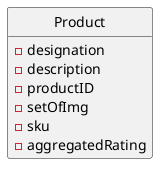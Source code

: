 @startuml
'https://plantuml.com/class-diagram

hide circle
hide methods
left to right direction

class Product {
    - designation
    -description
    -productID
    -setOfImg
    -sku
    -aggregatedRating
}


@enduml